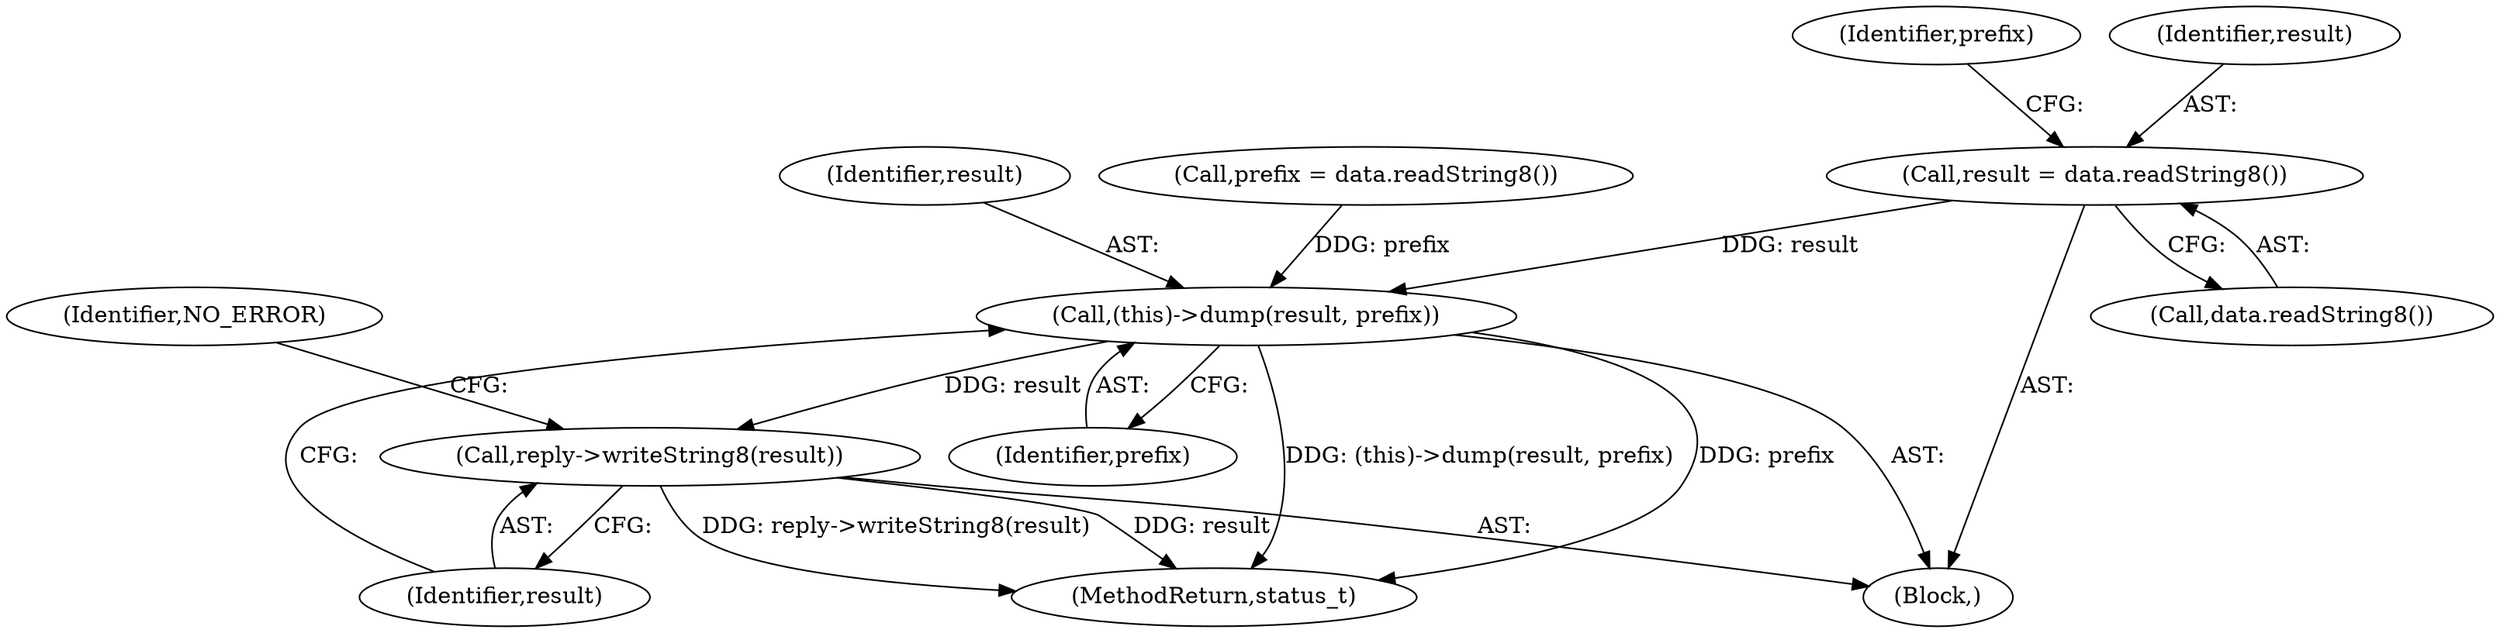 digraph "0_Android_a30d7d90c4f718e46fb41a99b3d52800e1011b73@API" {
"1000495" [label="(Call,result = data.readString8())"];
"1000502" [label="(Call,(this)->dump(result, prefix))"];
"1000505" [label="(Call,reply->writeString8(result))"];
"1000489" [label="(Block,)"];
"1000497" [label="(Call,data.readString8())"];
"1000506" [label="(Identifier,result)"];
"1000495" [label="(Call,result = data.readString8())"];
"1000505" [label="(Call,reply->writeString8(result))"];
"1000508" [label="(Identifier,NO_ERROR)"];
"1000515" [label="(MethodReturn,status_t)"];
"1000503" [label="(Identifier,result)"];
"1000500" [label="(Identifier,prefix)"];
"1000496" [label="(Identifier,result)"];
"1000499" [label="(Call,prefix = data.readString8())"];
"1000502" [label="(Call,(this)->dump(result, prefix))"];
"1000504" [label="(Identifier,prefix)"];
"1000495" -> "1000489"  [label="AST: "];
"1000495" -> "1000497"  [label="CFG: "];
"1000496" -> "1000495"  [label="AST: "];
"1000497" -> "1000495"  [label="AST: "];
"1000500" -> "1000495"  [label="CFG: "];
"1000495" -> "1000502"  [label="DDG: result"];
"1000502" -> "1000489"  [label="AST: "];
"1000502" -> "1000504"  [label="CFG: "];
"1000503" -> "1000502"  [label="AST: "];
"1000504" -> "1000502"  [label="AST: "];
"1000506" -> "1000502"  [label="CFG: "];
"1000502" -> "1000515"  [label="DDG: (this)->dump(result, prefix)"];
"1000502" -> "1000515"  [label="DDG: prefix"];
"1000499" -> "1000502"  [label="DDG: prefix"];
"1000502" -> "1000505"  [label="DDG: result"];
"1000505" -> "1000489"  [label="AST: "];
"1000505" -> "1000506"  [label="CFG: "];
"1000506" -> "1000505"  [label="AST: "];
"1000508" -> "1000505"  [label="CFG: "];
"1000505" -> "1000515"  [label="DDG: result"];
"1000505" -> "1000515"  [label="DDG: reply->writeString8(result)"];
}
